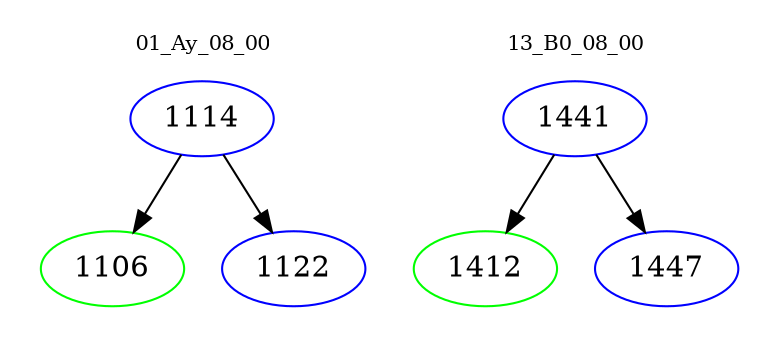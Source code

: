 digraph{
subgraph cluster_0 {
color = white
label = "01_Ay_08_00";
fontsize=10;
T0_1114 [label="1114", color="blue"]
T0_1114 -> T0_1106 [color="black"]
T0_1106 [label="1106", color="green"]
T0_1114 -> T0_1122 [color="black"]
T0_1122 [label="1122", color="blue"]
}
subgraph cluster_1 {
color = white
label = "13_B0_08_00";
fontsize=10;
T1_1441 [label="1441", color="blue"]
T1_1441 -> T1_1412 [color="black"]
T1_1412 [label="1412", color="green"]
T1_1441 -> T1_1447 [color="black"]
T1_1447 [label="1447", color="blue"]
}
}
